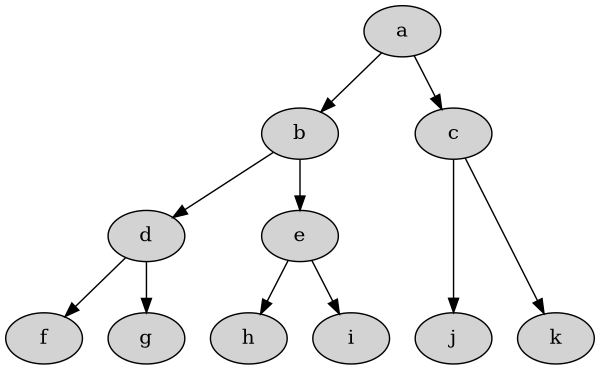 digraph bct {
  size="4,4";
  node [color=black, fillcolor=lightgray, style=filled];

  na[label="a"]

  nb[label="b"]
  nc[label="c"]

  nd[label="d"]
  ne[label="e"]

  nf[label="f"]
  ng[label="g"]
  nh[label="h"]
  ni[label="i"]
  nj[label="j"]
  nk[label="k"]

  na -> nb;
  na -> nc;

  nb -> nd;
  nb -> ne;

  nd -> nf;
  nd -> ng;
  ne -> nh;
  ne -> ni;
  nc -> nj;
  nc -> nk;

  {rank=same; nb nc}
  {rank=same; nd ne}
  {rank=same; nf ng nh ni nj nk}
}
